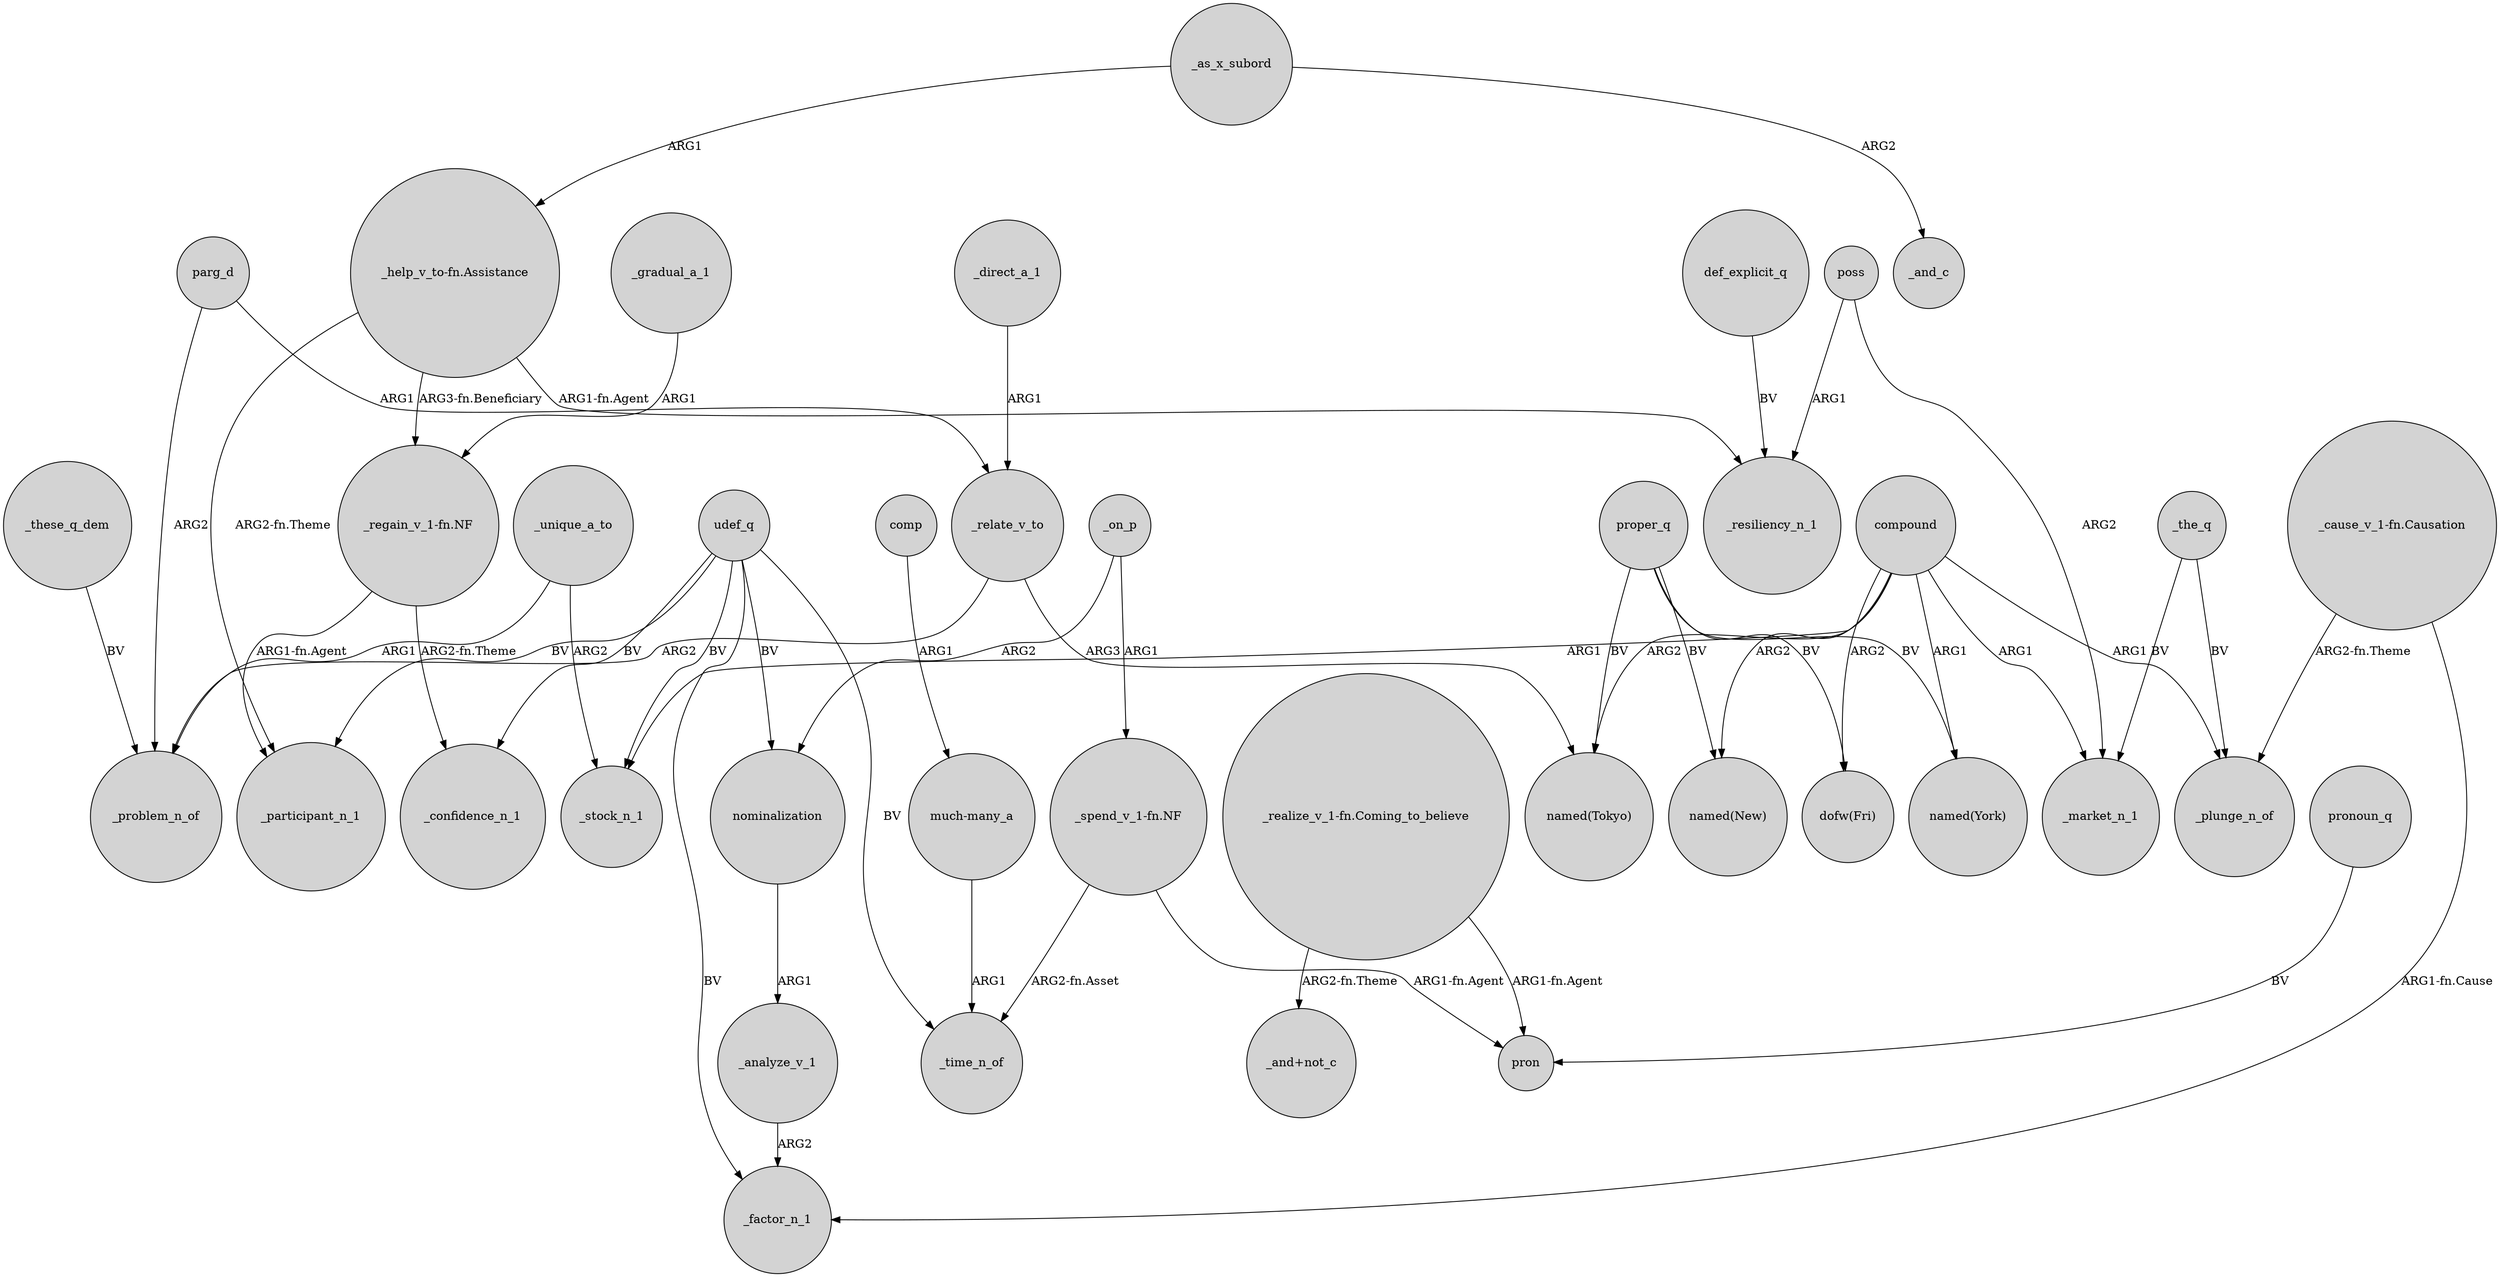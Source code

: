 digraph {
	node [shape=circle style=filled]
	compound -> "named(Tokyo)" [label=ARG2]
	_relate_v_to -> _problem_n_of [label=ARG2]
	proper_q -> "dofw(Fri)" [label=BV]
	"_cause_v_1-fn.Causation" -> _plunge_n_of [label="ARG2-fn.Theme"]
	compound -> "named(New)" [label=ARG2]
	poss -> _resiliency_n_1 [label=ARG1]
	udef_q -> _participant_n_1 [label=BV]
	"_realize_v_1-fn.Coming_to_believe" -> pron [label="ARG1-fn.Agent"]
	def_explicit_q -> _resiliency_n_1 [label=BV]
	_on_p -> "_spend_v_1-fn.NF" [label=ARG1]
	_unique_a_to -> _stock_n_1 [label=ARG2]
	proper_q -> "named(New)" [label=BV]
	parg_d -> _relate_v_to [label=ARG1]
	_on_p -> nominalization [label=ARG2]
	_direct_a_1 -> _relate_v_to [label=ARG1]
	"_spend_v_1-fn.NF" -> _time_n_of [label="ARG2-fn.Asset"]
	"_help_v_to-fn.Assistance" -> _participant_n_1 [label="ARG2-fn.Theme"]
	"_help_v_to-fn.Assistance" -> _resiliency_n_1 [label="ARG1-fn.Agent"]
	compound -> _stock_n_1 [label=ARG1]
	proper_q -> "named(Tokyo)" [label=BV]
	_unique_a_to -> _problem_n_of [label=ARG1]
	"_cause_v_1-fn.Causation" -> _factor_n_1 [label="ARG1-fn.Cause"]
	_the_q -> _plunge_n_of [label=BV]
	"_help_v_to-fn.Assistance" -> "_regain_v_1-fn.NF" [label="ARG3-fn.Beneficiary"]
	pronoun_q -> pron [label=BV]
	compound -> _plunge_n_of [label=ARG1]
	udef_q -> _stock_n_1 [label=BV]
	poss -> _market_n_1 [label=ARG2]
	compound -> "named(York)" [label=ARG1]
	comp -> "much-many_a" [label=ARG1]
	udef_q -> _time_n_of [label=BV]
	udef_q -> _confidence_n_1 [label=BV]
	_as_x_subord -> _and_c [label=ARG2]
	"_realize_v_1-fn.Coming_to_believe" -> "_and+not_c" [label="ARG2-fn.Theme"]
	parg_d -> _problem_n_of [label=ARG2]
	"_regain_v_1-fn.NF" -> _participant_n_1 [label="ARG1-fn.Agent"]
	_analyze_v_1 -> _factor_n_1 [label=ARG2]
	compound -> "dofw(Fri)" [label=ARG2]
	udef_q -> nominalization [label=BV]
	nominalization -> _analyze_v_1 [label=ARG1]
	_relate_v_to -> "named(Tokyo)" [label=ARG3]
	_gradual_a_1 -> "_regain_v_1-fn.NF" [label=ARG1]
	_as_x_subord -> "_help_v_to-fn.Assistance" [label=ARG1]
	compound -> _market_n_1 [label=ARG1]
	"much-many_a" -> _time_n_of [label=ARG1]
	_the_q -> _market_n_1 [label=BV]
	udef_q -> _factor_n_1 [label=BV]
	proper_q -> "named(York)" [label=BV]
	_these_q_dem -> _problem_n_of [label=BV]
	"_spend_v_1-fn.NF" -> pron [label="ARG1-fn.Agent"]
	"_regain_v_1-fn.NF" -> _confidence_n_1 [label="ARG2-fn.Theme"]
}
